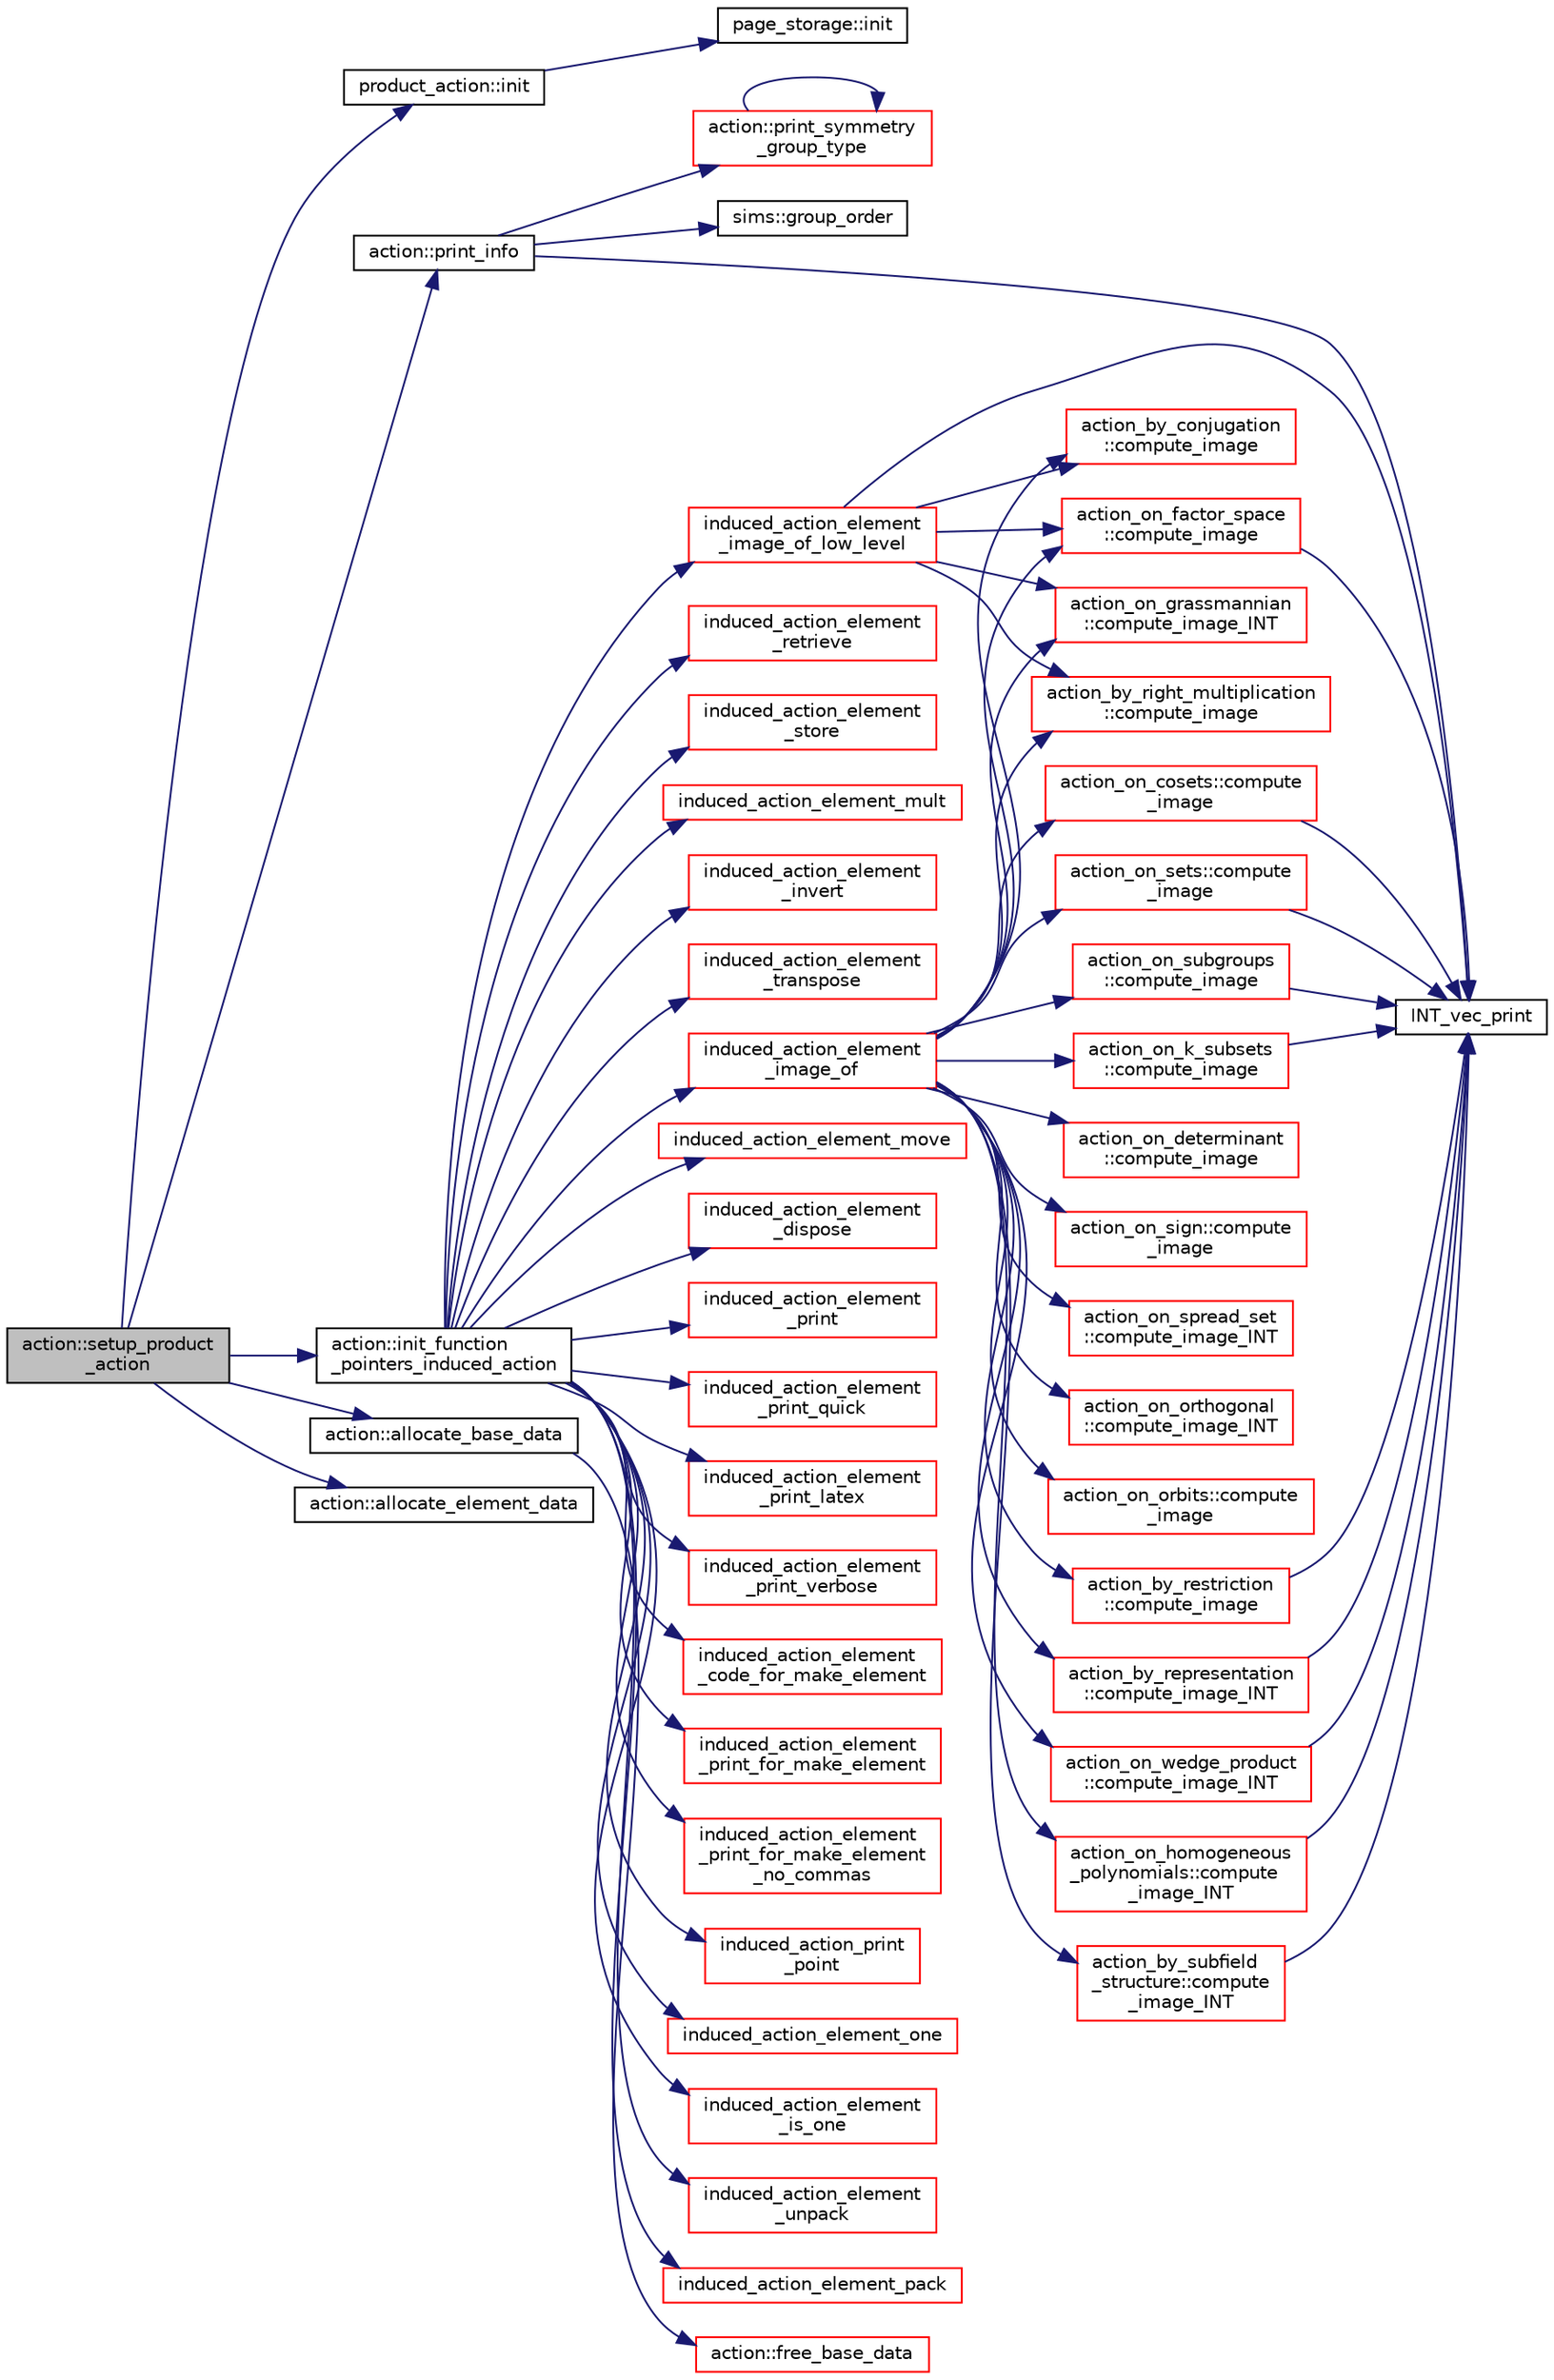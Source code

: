 digraph "action::setup_product_action"
{
  edge [fontname="Helvetica",fontsize="10",labelfontname="Helvetica",labelfontsize="10"];
  node [fontname="Helvetica",fontsize="10",shape=record];
  rankdir="LR";
  Node34599 [label="action::setup_product\l_action",height=0.2,width=0.4,color="black", fillcolor="grey75", style="filled", fontcolor="black"];
  Node34599 -> Node34600 [color="midnightblue",fontsize="10",style="solid",fontname="Helvetica"];
  Node34600 [label="product_action::init",height=0.2,width=0.4,color="black", fillcolor="white", style="filled",URL="$d8/d74/classproduct__action.html#a3a84ca69f8b7e903eac0dd787cfa1cf9"];
  Node34600 -> Node34601 [color="midnightblue",fontsize="10",style="solid",fontname="Helvetica"];
  Node34601 [label="page_storage::init",height=0.2,width=0.4,color="black", fillcolor="white", style="filled",URL="$dc/d72/classpage__storage.html#a53d9d92efcff0000764402fcf7cef6e2"];
  Node34599 -> Node34602 [color="midnightblue",fontsize="10",style="solid",fontname="Helvetica"];
  Node34602 [label="action::init_function\l_pointers_induced_action",height=0.2,width=0.4,color="black", fillcolor="white", style="filled",URL="$d2/d86/classaction.html#a3b9287d084b24f7a3b9532a7589c58de"];
  Node34602 -> Node34603 [color="midnightblue",fontsize="10",style="solid",fontname="Helvetica"];
  Node34603 [label="induced_action_element\l_image_of",height=0.2,width=0.4,color="red", fillcolor="white", style="filled",URL="$dc/dd4/group__actions_8h.html#a821850d6c3988dd122de0489cd36f0f0"];
  Node34603 -> Node34604 [color="midnightblue",fontsize="10",style="solid",fontname="Helvetica"];
  Node34604 [label="action_by_right_multiplication\l::compute_image",height=0.2,width=0.4,color="red", fillcolor="white", style="filled",URL="$d5/daa/classaction__by__right__multiplication.html#a5407ada4c7d5a1775144fbaadbb8be8e"];
  Node34603 -> Node34631 [color="midnightblue",fontsize="10",style="solid",fontname="Helvetica"];
  Node34631 [label="action_by_restriction\l::compute_image",height=0.2,width=0.4,color="red", fillcolor="white", style="filled",URL="$d1/d7e/classaction__by__restriction.html#a2d669c0f0b3905fb5effc983c9fbb0cc"];
  Node34631 -> Node34607 [color="midnightblue",fontsize="10",style="solid",fontname="Helvetica"];
  Node34607 [label="INT_vec_print",height=0.2,width=0.4,color="black", fillcolor="white", style="filled",URL="$df/dbf/sajeeb_8_c.html#a79a5901af0b47dd0d694109543c027fe"];
  Node34603 -> Node34633 [color="midnightblue",fontsize="10",style="solid",fontname="Helvetica"];
  Node34633 [label="action_by_conjugation\l::compute_image",height=0.2,width=0.4,color="red", fillcolor="white", style="filled",URL="$d3/dda/classaction__by__conjugation.html#acd62853354e392089a10381a4f7c5ac6"];
  Node34603 -> Node34634 [color="midnightblue",fontsize="10",style="solid",fontname="Helvetica"];
  Node34634 [label="action_by_representation\l::compute_image_INT",height=0.2,width=0.4,color="red", fillcolor="white", style="filled",URL="$d1/d9d/classaction__by__representation.html#a8c6b43be13f3fa61c51d3c5f2a3411d4"];
  Node34634 -> Node34607 [color="midnightblue",fontsize="10",style="solid",fontname="Helvetica"];
  Node34603 -> Node34647 [color="midnightblue",fontsize="10",style="solid",fontname="Helvetica"];
  Node34647 [label="action_on_determinant\l::compute_image",height=0.2,width=0.4,color="red", fillcolor="white", style="filled",URL="$d4/d32/classaction__on__determinant.html#afc50562cf0aa95e81eb0062749dc3940"];
  Node34603 -> Node34664 [color="midnightblue",fontsize="10",style="solid",fontname="Helvetica"];
  Node34664 [label="action_on_sign::compute\l_image",height=0.2,width=0.4,color="red", fillcolor="white", style="filled",URL="$da/d06/classaction__on__sign.html#a50a03ddd12e5619d59aee3de0fb5930e"];
  Node34603 -> Node34665 [color="midnightblue",fontsize="10",style="solid",fontname="Helvetica"];
  Node34665 [label="action_on_grassmannian\l::compute_image_INT",height=0.2,width=0.4,color="red", fillcolor="white", style="filled",URL="$d9/ddf/classaction__on__grassmannian.html#a5379b51e0c1a96eaa1e087a8228604ca"];
  Node34603 -> Node34680 [color="midnightblue",fontsize="10",style="solid",fontname="Helvetica"];
  Node34680 [label="action_on_spread_set\l::compute_image_INT",height=0.2,width=0.4,color="red", fillcolor="white", style="filled",URL="$d2/d7a/classaction__on__spread__set.html#a424ae719c98b5d99978e60f8f2d65437"];
  Node34603 -> Node34710 [color="midnightblue",fontsize="10",style="solid",fontname="Helvetica"];
  Node34710 [label="action_on_orthogonal\l::compute_image_INT",height=0.2,width=0.4,color="red", fillcolor="white", style="filled",URL="$dc/d87/classaction__on__orthogonal.html#a53cee5a150163f7614151b9cd1fc06f3"];
  Node34603 -> Node34894 [color="midnightblue",fontsize="10",style="solid",fontname="Helvetica"];
  Node34894 [label="action_on_wedge_product\l::compute_image_INT",height=0.2,width=0.4,color="red", fillcolor="white", style="filled",URL="$d0/deb/classaction__on__wedge__product.html#a54b13528f0219a5c1a87386725cc9548"];
  Node34894 -> Node34607 [color="midnightblue",fontsize="10",style="solid",fontname="Helvetica"];
  Node34603 -> Node34898 [color="midnightblue",fontsize="10",style="solid",fontname="Helvetica"];
  Node34898 [label="action_on_homogeneous\l_polynomials::compute\l_image_INT",height=0.2,width=0.4,color="red", fillcolor="white", style="filled",URL="$d5/dd4/classaction__on__homogeneous__polynomials.html#a84c216eed330590e9ede771b560869ac"];
  Node34898 -> Node34607 [color="midnightblue",fontsize="10",style="solid",fontname="Helvetica"];
  Node34603 -> Node34939 [color="midnightblue",fontsize="10",style="solid",fontname="Helvetica"];
  Node34939 [label="action_by_subfield\l_structure::compute\l_image_INT",height=0.2,width=0.4,color="red", fillcolor="white", style="filled",URL="$dd/d67/classaction__by__subfield__structure.html#a63b664e5bd11f8ab01329da6916ee1e9"];
  Node34939 -> Node34607 [color="midnightblue",fontsize="10",style="solid",fontname="Helvetica"];
  Node34603 -> Node34941 [color="midnightblue",fontsize="10",style="solid",fontname="Helvetica"];
  Node34941 [label="action_on_cosets::compute\l_image",height=0.2,width=0.4,color="red", fillcolor="white", style="filled",URL="$d3/d72/classaction__on__cosets.html#a6c64ec61d7a0443041ca04ec17791dbd"];
  Node34941 -> Node34607 [color="midnightblue",fontsize="10",style="solid",fontname="Helvetica"];
  Node34603 -> Node34944 [color="midnightblue",fontsize="10",style="solid",fontname="Helvetica"];
  Node34944 [label="action_on_factor_space\l::compute_image",height=0.2,width=0.4,color="red", fillcolor="white", style="filled",URL="$d5/d25/classaction__on__factor__space.html#a217d66e7c82945006dbe143ad9c681b2"];
  Node34944 -> Node34607 [color="midnightblue",fontsize="10",style="solid",fontname="Helvetica"];
  Node34603 -> Node34950 [color="midnightblue",fontsize="10",style="solid",fontname="Helvetica"];
  Node34950 [label="action_on_sets::compute\l_image",height=0.2,width=0.4,color="red", fillcolor="white", style="filled",URL="$da/d37/classaction__on__sets.html#a4e97b6c049755220ec5a2ef12397da01"];
  Node34950 -> Node34607 [color="midnightblue",fontsize="10",style="solid",fontname="Helvetica"];
  Node34603 -> Node34955 [color="midnightblue",fontsize="10",style="solid",fontname="Helvetica"];
  Node34955 [label="action_on_subgroups\l::compute_image",height=0.2,width=0.4,color="red", fillcolor="white", style="filled",URL="$d6/da4/classaction__on__subgroups.html#a8d225ed63ea7287aecc5171cb2a49092"];
  Node34955 -> Node34607 [color="midnightblue",fontsize="10",style="solid",fontname="Helvetica"];
  Node34603 -> Node34977 [color="midnightblue",fontsize="10",style="solid",fontname="Helvetica"];
  Node34977 [label="action_on_k_subsets\l::compute_image",height=0.2,width=0.4,color="red", fillcolor="white", style="filled",URL="$d3/d04/classaction__on__k__subsets.html#ac29797ac5bdc7845956370d76d4839b7"];
  Node34977 -> Node34607 [color="midnightblue",fontsize="10",style="solid",fontname="Helvetica"];
  Node34603 -> Node34980 [color="midnightblue",fontsize="10",style="solid",fontname="Helvetica"];
  Node34980 [label="action_on_orbits::compute\l_image",height=0.2,width=0.4,color="red", fillcolor="white", style="filled",URL="$da/d89/classaction__on__orbits.html#ae32159cdaf30612c7e47de4593b32342"];
  Node34602 -> Node35009 [color="midnightblue",fontsize="10",style="solid",fontname="Helvetica"];
  Node35009 [label="induced_action_element\l_image_of_low_level",height=0.2,width=0.4,color="red", fillcolor="white", style="filled",URL="$dc/dd4/group__actions_8h.html#aa4bc5f68829829d9a41223c260c658c5"];
  Node35009 -> Node34607 [color="midnightblue",fontsize="10",style="solid",fontname="Helvetica"];
  Node35009 -> Node34604 [color="midnightblue",fontsize="10",style="solid",fontname="Helvetica"];
  Node35009 -> Node34633 [color="midnightblue",fontsize="10",style="solid",fontname="Helvetica"];
  Node35009 -> Node34665 [color="midnightblue",fontsize="10",style="solid",fontname="Helvetica"];
  Node35009 -> Node34944 [color="midnightblue",fontsize="10",style="solid",fontname="Helvetica"];
  Node34602 -> Node35011 [color="midnightblue",fontsize="10",style="solid",fontname="Helvetica"];
  Node35011 [label="induced_action_element_one",height=0.2,width=0.4,color="red", fillcolor="white", style="filled",URL="$dc/dd4/group__actions_8h.html#a11ad8abff8304e30e16403a1975a8aab"];
  Node34602 -> Node35013 [color="midnightblue",fontsize="10",style="solid",fontname="Helvetica"];
  Node35013 [label="induced_action_element\l_is_one",height=0.2,width=0.4,color="red", fillcolor="white", style="filled",URL="$dc/dd4/group__actions_8h.html#aadb6a2b56e25c82dd455de09bb4bda82"];
  Node34602 -> Node35017 [color="midnightblue",fontsize="10",style="solid",fontname="Helvetica"];
  Node35017 [label="induced_action_element\l_unpack",height=0.2,width=0.4,color="red", fillcolor="white", style="filled",URL="$dc/dd4/group__actions_8h.html#a99c6ddc3d11eeccddf87ca23badd1890"];
  Node34602 -> Node35020 [color="midnightblue",fontsize="10",style="solid",fontname="Helvetica"];
  Node35020 [label="induced_action_element_pack",height=0.2,width=0.4,color="red", fillcolor="white", style="filled",URL="$dc/dd4/group__actions_8h.html#aa80cbe650affcff950137367a431715f"];
  Node34602 -> Node35023 [color="midnightblue",fontsize="10",style="solid",fontname="Helvetica"];
  Node35023 [label="induced_action_element\l_retrieve",height=0.2,width=0.4,color="red", fillcolor="white", style="filled",URL="$dc/dd4/group__actions_8h.html#a9e51f4ab67af75d0a12a3eb7f211a5b4"];
  Node34602 -> Node35029 [color="midnightblue",fontsize="10",style="solid",fontname="Helvetica"];
  Node35029 [label="induced_action_element\l_store",height=0.2,width=0.4,color="red", fillcolor="white", style="filled",URL="$dc/dd4/group__actions_8h.html#a23d42fb239ba7e886b1fb9fc96f1a3be"];
  Node34602 -> Node35036 [color="midnightblue",fontsize="10",style="solid",fontname="Helvetica"];
  Node35036 [label="induced_action_element_mult",height=0.2,width=0.4,color="red", fillcolor="white", style="filled",URL="$dc/dd4/group__actions_8h.html#a7b00701d128922145960b4c15307113c"];
  Node34602 -> Node35038 [color="midnightblue",fontsize="10",style="solid",fontname="Helvetica"];
  Node35038 [label="induced_action_element\l_invert",height=0.2,width=0.4,color="red", fillcolor="white", style="filled",URL="$dc/dd4/group__actions_8h.html#a9b7e3c76b30897cb2b62a974e063ce12"];
  Node34602 -> Node35040 [color="midnightblue",fontsize="10",style="solid",fontname="Helvetica"];
  Node35040 [label="induced_action_element\l_transpose",height=0.2,width=0.4,color="red", fillcolor="white", style="filled",URL="$dc/dd4/group__actions_8h.html#ad1379970ade84fe3a44f26f5ec500db4"];
  Node34602 -> Node35043 [color="midnightblue",fontsize="10",style="solid",fontname="Helvetica"];
  Node35043 [label="induced_action_element_move",height=0.2,width=0.4,color="red", fillcolor="white", style="filled",URL="$dc/dd4/group__actions_8h.html#a7b319593ee737d9c1ab5bc6223377541"];
  Node34602 -> Node35045 [color="midnightblue",fontsize="10",style="solid",fontname="Helvetica"];
  Node35045 [label="induced_action_element\l_dispose",height=0.2,width=0.4,color="red", fillcolor="white", style="filled",URL="$dc/dd4/group__actions_8h.html#a5bf4e1daf5b0e799af9e065ab8046f99"];
  Node34602 -> Node35047 [color="midnightblue",fontsize="10",style="solid",fontname="Helvetica"];
  Node35047 [label="induced_action_element\l_print",height=0.2,width=0.4,color="red", fillcolor="white", style="filled",URL="$dc/dd4/group__actions_8h.html#a670952bd230bf34b82f276deab684d23"];
  Node34602 -> Node35051 [color="midnightblue",fontsize="10",style="solid",fontname="Helvetica"];
  Node35051 [label="induced_action_element\l_print_quick",height=0.2,width=0.4,color="red", fillcolor="white", style="filled",URL="$dc/dd4/group__actions_8h.html#a91760d711eca781aa4dbee22a5fc0168"];
  Node34602 -> Node35052 [color="midnightblue",fontsize="10",style="solid",fontname="Helvetica"];
  Node35052 [label="induced_action_element\l_print_latex",height=0.2,width=0.4,color="red", fillcolor="white", style="filled",URL="$dc/dd4/group__actions_8h.html#a962508fbbbac127426c42fe5d0f147ab"];
  Node34602 -> Node35055 [color="midnightblue",fontsize="10",style="solid",fontname="Helvetica"];
  Node35055 [label="induced_action_element\l_print_verbose",height=0.2,width=0.4,color="red", fillcolor="white", style="filled",URL="$dc/dd4/group__actions_8h.html#a647a452eeefdaed4834375175fec37fc"];
  Node34602 -> Node35057 [color="midnightblue",fontsize="10",style="solid",fontname="Helvetica"];
  Node35057 [label="induced_action_element\l_code_for_make_element",height=0.2,width=0.4,color="red", fillcolor="white", style="filled",URL="$dc/dd4/group__actions_8h.html#af1c12dd980d376e72daaf9a383cebfdc"];
  Node34602 -> Node35059 [color="midnightblue",fontsize="10",style="solid",fontname="Helvetica"];
  Node35059 [label="induced_action_element\l_print_for_make_element",height=0.2,width=0.4,color="red", fillcolor="white", style="filled",URL="$dc/dd4/group__actions_8h.html#ad7e7ef951b164a7084837401e3dbc400"];
  Node34602 -> Node35061 [color="midnightblue",fontsize="10",style="solid",fontname="Helvetica"];
  Node35061 [label="induced_action_element\l_print_for_make_element\l_no_commas",height=0.2,width=0.4,color="red", fillcolor="white", style="filled",URL="$dc/dd4/group__actions_8h.html#ae151544128a85b12466172340404b955"];
  Node34602 -> Node35063 [color="midnightblue",fontsize="10",style="solid",fontname="Helvetica"];
  Node35063 [label="induced_action_print\l_point",height=0.2,width=0.4,color="red", fillcolor="white", style="filled",URL="$dc/dd4/group__actions_8h.html#af15373c64f9e8d33dd3c448d98cc2382"];
  Node34599 -> Node35065 [color="midnightblue",fontsize="10",style="solid",fontname="Helvetica"];
  Node35065 [label="action::allocate_base_data",height=0.2,width=0.4,color="black", fillcolor="white", style="filled",URL="$d2/d86/classaction.html#a345fa8dfbb60c8a100ab4dd80a966b1b"];
  Node35065 -> Node35066 [color="midnightblue",fontsize="10",style="solid",fontname="Helvetica"];
  Node35066 [label="action::free_base_data",height=0.2,width=0.4,color="red", fillcolor="white", style="filled",URL="$d2/d86/classaction.html#a27aa9e5940cc8e08da6727927d0798a8"];
  Node34599 -> Node35068 [color="midnightblue",fontsize="10",style="solid",fontname="Helvetica"];
  Node35068 [label="action::allocate_element_data",height=0.2,width=0.4,color="black", fillcolor="white", style="filled",URL="$d2/d86/classaction.html#adc5f98db8315bfd17fcd2fbb437d8f60"];
  Node34599 -> Node35069 [color="midnightblue",fontsize="10",style="solid",fontname="Helvetica"];
  Node35069 [label="action::print_info",height=0.2,width=0.4,color="black", fillcolor="white", style="filled",URL="$d2/d86/classaction.html#a6f89e493e5c5a32e5c3b8963d438ce86"];
  Node35069 -> Node34708 [color="midnightblue",fontsize="10",style="solid",fontname="Helvetica"];
  Node34708 [label="action::print_symmetry\l_group_type",height=0.2,width=0.4,color="red", fillcolor="white", style="filled",URL="$d2/d86/classaction.html#aed811766c7e64fe2c853df8b0b67aa6e"];
  Node34708 -> Node34708 [color="midnightblue",fontsize="10",style="solid",fontname="Helvetica"];
  Node35069 -> Node34607 [color="midnightblue",fontsize="10",style="solid",fontname="Helvetica"];
  Node35069 -> Node35070 [color="midnightblue",fontsize="10",style="solid",fontname="Helvetica"];
  Node35070 [label="sims::group_order",height=0.2,width=0.4,color="black", fillcolor="white", style="filled",URL="$d9/df3/classsims.html#aa442445175656570fa35febbe790efad"];
}
